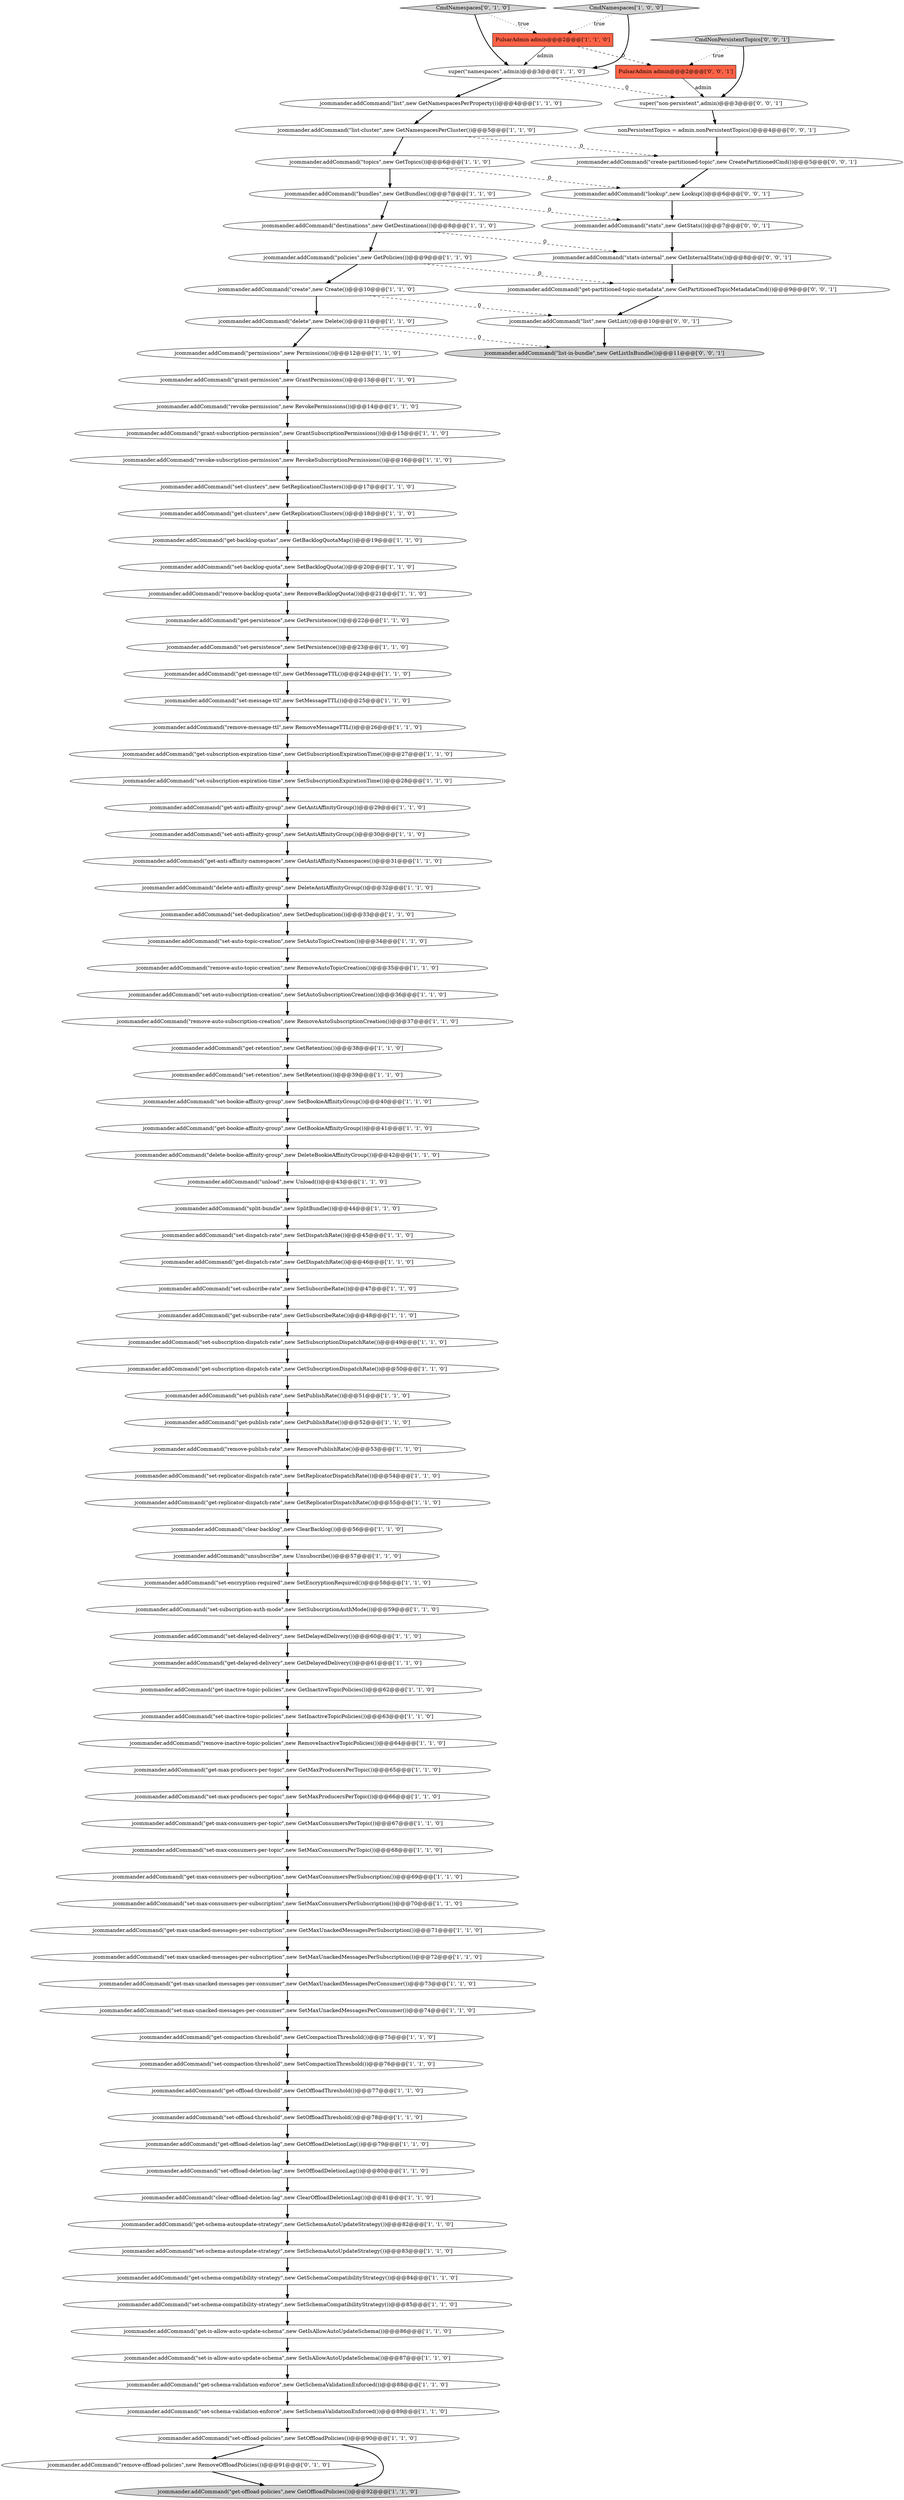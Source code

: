 digraph {
53 [style = filled, label = "jcommander.addCommand(\"get-delayed-delivery\",new GetDelayedDelivery())@@@61@@@['1', '1', '0']", fillcolor = white, shape = ellipse image = "AAA0AAABBB1BBB"];
31 [style = filled, label = "jcommander.addCommand(\"get-publish-rate\",new GetPublishRate())@@@52@@@['1', '1', '0']", fillcolor = white, shape = ellipse image = "AAA0AAABBB1BBB"];
63 [style = filled, label = "jcommander.addCommand(\"get-subscription-expiration-time\",new GetSubscriptionExpirationTime())@@@27@@@['1', '1', '0']", fillcolor = white, shape = ellipse image = "AAA0AAABBB1BBB"];
61 [style = filled, label = "jcommander.addCommand(\"set-max-unacked-messages-per-consumer\",new SetMaxUnackedMessagesPerConsumer())@@@74@@@['1', '1', '0']", fillcolor = white, shape = ellipse image = "AAA0AAABBB1BBB"];
67 [style = filled, label = "jcommander.addCommand(\"get-max-consumers-per-topic\",new GetMaxConsumersPerTopic())@@@67@@@['1', '1', '0']", fillcolor = white, shape = ellipse image = "AAA0AAABBB1BBB"];
86 [style = filled, label = "jcommander.addCommand(\"grant-subscription-permission\",new GrantSubscriptionPermissions())@@@15@@@['1', '1', '0']", fillcolor = white, shape = ellipse image = "AAA0AAABBB1BBB"];
55 [style = filled, label = "jcommander.addCommand(\"get-max-producers-per-topic\",new GetMaxProducersPerTopic())@@@65@@@['1', '1', '0']", fillcolor = white, shape = ellipse image = "AAA0AAABBB1BBB"];
20 [style = filled, label = "jcommander.addCommand(\"remove-auto-subscription-creation\",new RemoveAutoSubscriptionCreation())@@@37@@@['1', '1', '0']", fillcolor = white, shape = ellipse image = "AAA0AAABBB1BBB"];
58 [style = filled, label = "jcommander.addCommand(\"get-schema-compatibility-strategy\",new GetSchemaCompatibilityStrategy())@@@84@@@['1', '1', '0']", fillcolor = white, shape = ellipse image = "AAA0AAABBB1BBB"];
85 [style = filled, label = "jcommander.addCommand(\"set-schema-autoupdate-strategy\",new SetSchemaAutoUpdateStrategy())@@@83@@@['1', '1', '0']", fillcolor = white, shape = ellipse image = "AAA0AAABBB1BBB"];
13 [style = filled, label = "jcommander.addCommand(\"set-deduplication\",new SetDeduplication())@@@33@@@['1', '1', '0']", fillcolor = white, shape = ellipse image = "AAA0AAABBB1BBB"];
11 [style = filled, label = "jcommander.addCommand(\"revoke-subscription-permission\",new RevokeSubscriptionPermissions())@@@16@@@['1', '1', '0']", fillcolor = white, shape = ellipse image = "AAA0AAABBB1BBB"];
102 [style = filled, label = "jcommander.addCommand(\"stats-internal\",new GetInternalStats())@@@8@@@['0', '0', '1']", fillcolor = white, shape = ellipse image = "AAA0AAABBB3BBB"];
7 [style = filled, label = "PulsarAdmin admin@@@2@@@['1', '1', '0']", fillcolor = tomato, shape = box image = "AAA0AAABBB1BBB"];
83 [style = filled, label = "jcommander.addCommand(\"get-max-unacked-messages-per-consumer\",new GetMaxUnackedMessagesPerConsumer())@@@73@@@['1', '1', '0']", fillcolor = white, shape = ellipse image = "AAA0AAABBB1BBB"];
60 [style = filled, label = "jcommander.addCommand(\"set-replicator-dispatch-rate\",new SetReplicatorDispatchRate())@@@54@@@['1', '1', '0']", fillcolor = white, shape = ellipse image = "AAA0AAABBB1BBB"];
44 [style = filled, label = "jcommander.addCommand(\"get-backlog-quotas\",new GetBacklogQuotaMap())@@@19@@@['1', '1', '0']", fillcolor = white, shape = ellipse image = "AAA0AAABBB1BBB"];
92 [style = filled, label = "jcommander.addCommand(\"remove-offload-policies\",new RemoveOffloadPolicies())@@@91@@@['0', '1', '0']", fillcolor = white, shape = ellipse image = "AAA1AAABBB2BBB"];
5 [style = filled, label = "jcommander.addCommand(\"get-replicator-dispatch-rate\",new GetReplicatorDispatchRate())@@@55@@@['1', '1', '0']", fillcolor = white, shape = ellipse image = "AAA0AAABBB1BBB"];
72 [style = filled, label = "jcommander.addCommand(\"set-max-consumers-per-topic\",new SetMaxConsumersPerTopic())@@@68@@@['1', '1', '0']", fillcolor = white, shape = ellipse image = "AAA0AAABBB1BBB"];
94 [style = filled, label = "CmdNonPersistentTopics['0', '0', '1']", fillcolor = lightgray, shape = diamond image = "AAA0AAABBB3BBB"];
10 [style = filled, label = "jcommander.addCommand(\"get-inactive-topic-policies\",new GetInactiveTopicPolicies())@@@62@@@['1', '1', '0']", fillcolor = white, shape = ellipse image = "AAA0AAABBB1BBB"];
12 [style = filled, label = "jcommander.addCommand(\"get-dispatch-rate\",new GetDispatchRate())@@@46@@@['1', '1', '0']", fillcolor = white, shape = ellipse image = "AAA0AAABBB1BBB"];
16 [style = filled, label = "jcommander.addCommand(\"revoke-permission\",new RevokePermissions())@@@14@@@['1', '1', '0']", fillcolor = white, shape = ellipse image = "AAA0AAABBB1BBB"];
27 [style = filled, label = "jcommander.addCommand(\"set-max-producers-per-topic\",new SetMaxProducersPerTopic())@@@66@@@['1', '1', '0']", fillcolor = white, shape = ellipse image = "AAA0AAABBB1BBB"];
56 [style = filled, label = "jcommander.addCommand(\"set-clusters\",new SetReplicationClusters())@@@17@@@['1', '1', '0']", fillcolor = white, shape = ellipse image = "AAA0AAABBB1BBB"];
3 [style = filled, label = "jcommander.addCommand(\"delete-bookie-affinity-group\",new DeleteBookieAffinityGroup())@@@42@@@['1', '1', '0']", fillcolor = white, shape = ellipse image = "AAA0AAABBB1BBB"];
51 [style = filled, label = "jcommander.addCommand(\"get-retention\",new GetRetention())@@@38@@@['1', '1', '0']", fillcolor = white, shape = ellipse image = "AAA0AAABBB1BBB"];
90 [style = filled, label = "jcommander.addCommand(\"get-offload-threshold\",new GetOffloadThreshold())@@@77@@@['1', '1', '0']", fillcolor = white, shape = ellipse image = "AAA0AAABBB1BBB"];
77 [style = filled, label = "jcommander.addCommand(\"get-clusters\",new GetReplicationClusters())@@@18@@@['1', '1', '0']", fillcolor = white, shape = ellipse image = "AAA0AAABBB1BBB"];
78 [style = filled, label = "jcommander.addCommand(\"set-dispatch-rate\",new SetDispatchRate())@@@45@@@['1', '1', '0']", fillcolor = white, shape = ellipse image = "AAA0AAABBB1BBB"];
96 [style = filled, label = "jcommander.addCommand(\"lookup\",new Lookup())@@@6@@@['0', '0', '1']", fillcolor = white, shape = ellipse image = "AAA0AAABBB3BBB"];
91 [style = filled, label = "CmdNamespaces['0', '1', '0']", fillcolor = lightgray, shape = diamond image = "AAA0AAABBB2BBB"];
69 [style = filled, label = "jcommander.addCommand(\"permissions\",new Permissions())@@@12@@@['1', '1', '0']", fillcolor = white, shape = ellipse image = "AAA0AAABBB1BBB"];
48 [style = filled, label = "jcommander.addCommand(\"set-auto-subscription-creation\",new SetAutoSubscriptionCreation())@@@36@@@['1', '1', '0']", fillcolor = white, shape = ellipse image = "AAA0AAABBB1BBB"];
47 [style = filled, label = "jcommander.addCommand(\"set-max-unacked-messages-per-subscription\",new SetMaxUnackedMessagesPerSubscription())@@@72@@@['1', '1', '0']", fillcolor = white, shape = ellipse image = "AAA0AAABBB1BBB"];
0 [style = filled, label = "jcommander.addCommand(\"delete\",new Delete())@@@11@@@['1', '1', '0']", fillcolor = white, shape = ellipse image = "AAA0AAABBB1BBB"];
26 [style = filled, label = "jcommander.addCommand(\"set-message-ttl\",new SetMessageTTL())@@@25@@@['1', '1', '0']", fillcolor = white, shape = ellipse image = "AAA0AAABBB1BBB"];
17 [style = filled, label = "jcommander.addCommand(\"remove-message-ttl\",new RemoveMessageTTL())@@@26@@@['1', '1', '0']", fillcolor = white, shape = ellipse image = "AAA0AAABBB1BBB"];
81 [style = filled, label = "jcommander.addCommand(\"destinations\",new GetDestinations())@@@8@@@['1', '1', '0']", fillcolor = white, shape = ellipse image = "AAA0AAABBB1BBB"];
29 [style = filled, label = "jcommander.addCommand(\"get-subscription-dispatch-rate\",new GetSubscriptionDispatchRate())@@@50@@@['1', '1', '0']", fillcolor = white, shape = ellipse image = "AAA0AAABBB1BBB"];
36 [style = filled, label = "jcommander.addCommand(\"topics\",new GetTopics())@@@6@@@['1', '1', '0']", fillcolor = white, shape = ellipse image = "AAA0AAABBB1BBB"];
75 [style = filled, label = "jcommander.addCommand(\"set-backlog-quota\",new SetBacklogQuota())@@@20@@@['1', '1', '0']", fillcolor = white, shape = ellipse image = "AAA0AAABBB1BBB"];
70 [style = filled, label = "jcommander.addCommand(\"get-compaction-threshold\",new GetCompactionThreshold())@@@75@@@['1', '1', '0']", fillcolor = white, shape = ellipse image = "AAA0AAABBB1BBB"];
15 [style = filled, label = "jcommander.addCommand(\"set-subscription-expiration-time\",new SetSubscriptionExpirationTime())@@@28@@@['1', '1', '0']", fillcolor = white, shape = ellipse image = "AAA0AAABBB1BBB"];
103 [style = filled, label = "PulsarAdmin admin@@@2@@@['0', '0', '1']", fillcolor = tomato, shape = box image = "AAA0AAABBB3BBB"];
24 [style = filled, label = "jcommander.addCommand(\"set-persistence\",new SetPersistence())@@@23@@@['1', '1', '0']", fillcolor = white, shape = ellipse image = "AAA0AAABBB1BBB"];
64 [style = filled, label = "jcommander.addCommand(\"remove-auto-topic-creation\",new RemoveAutoTopicCreation())@@@35@@@['1', '1', '0']", fillcolor = white, shape = ellipse image = "AAA0AAABBB1BBB"];
71 [style = filled, label = "jcommander.addCommand(\"set-retention\",new SetRetention())@@@39@@@['1', '1', '0']", fillcolor = white, shape = ellipse image = "AAA0AAABBB1BBB"];
23 [style = filled, label = "CmdNamespaces['1', '0', '0']", fillcolor = lightgray, shape = diamond image = "AAA0AAABBB1BBB"];
42 [style = filled, label = "jcommander.addCommand(\"clear-backlog\",new ClearBacklog())@@@56@@@['1', '1', '0']", fillcolor = white, shape = ellipse image = "AAA0AAABBB1BBB"];
101 [style = filled, label = "super(\"non-persistent\",admin)@@@3@@@['0', '0', '1']", fillcolor = white, shape = ellipse image = "AAA0AAABBB3BBB"];
14 [style = filled, label = "jcommander.addCommand(\"remove-backlog-quota\",new RemoveBacklogQuota())@@@21@@@['1', '1', '0']", fillcolor = white, shape = ellipse image = "AAA0AAABBB1BBB"];
50 [style = filled, label = "jcommander.addCommand(\"list\",new GetNamespacesPerProperty())@@@4@@@['1', '1', '0']", fillcolor = white, shape = ellipse image = "AAA0AAABBB1BBB"];
30 [style = filled, label = "jcommander.addCommand(\"set-inactive-topic-policies\",new SetInactiveTopicPolicies())@@@63@@@['1', '1', '0']", fillcolor = white, shape = ellipse image = "AAA0AAABBB1BBB"];
65 [style = filled, label = "jcommander.addCommand(\"set-max-consumers-per-subscription\",new SetMaxConsumersPerSubscription())@@@70@@@['1', '1', '0']", fillcolor = white, shape = ellipse image = "AAA0AAABBB1BBB"];
99 [style = filled, label = "jcommander.addCommand(\"get-partitioned-topic-metadata\",new GetPartitionedTopicMetadataCmd())@@@9@@@['0', '0', '1']", fillcolor = white, shape = ellipse image = "AAA0AAABBB3BBB"];
62 [style = filled, label = "jcommander.addCommand(\"unload\",new Unload())@@@43@@@['1', '1', '0']", fillcolor = white, shape = ellipse image = "AAA0AAABBB1BBB"];
22 [style = filled, label = "jcommander.addCommand(\"get-persistence\",new GetPersistence())@@@22@@@['1', '1', '0']", fillcolor = white, shape = ellipse image = "AAA0AAABBB1BBB"];
88 [style = filled, label = "jcommander.addCommand(\"bundles\",new GetBundles())@@@7@@@['1', '1', '0']", fillcolor = white, shape = ellipse image = "AAA0AAABBB1BBB"];
40 [style = filled, label = "jcommander.addCommand(\"get-anti-affinity-namespaces\",new GetAntiAffinityNamespaces())@@@31@@@['1', '1', '0']", fillcolor = white, shape = ellipse image = "AAA0AAABBB1BBB"];
2 [style = filled, label = "jcommander.addCommand(\"set-bookie-affinity-group\",new SetBookieAffinityGroup())@@@40@@@['1', '1', '0']", fillcolor = white, shape = ellipse image = "AAA0AAABBB1BBB"];
33 [style = filled, label = "jcommander.addCommand(\"get-max-unacked-messages-per-subscription\",new GetMaxUnackedMessagesPerSubscription())@@@71@@@['1', '1', '0']", fillcolor = white, shape = ellipse image = "AAA0AAABBB1BBB"];
97 [style = filled, label = "jcommander.addCommand(\"stats\",new GetStats())@@@7@@@['0', '0', '1']", fillcolor = white, shape = ellipse image = "AAA0AAABBB3BBB"];
41 [style = filled, label = "jcommander.addCommand(\"get-bookie-affinity-group\",new GetBookieAffinityGroup())@@@41@@@['1', '1', '0']", fillcolor = white, shape = ellipse image = "AAA0AAABBB1BBB"];
34 [style = filled, label = "jcommander.addCommand(\"clear-offload-deletion-lag\",new ClearOffloadDeletionLag())@@@81@@@['1', '1', '0']", fillcolor = white, shape = ellipse image = "AAA0AAABBB1BBB"];
73 [style = filled, label = "jcommander.addCommand(\"list-cluster\",new GetNamespacesPerCluster())@@@5@@@['1', '1', '0']", fillcolor = white, shape = ellipse image = "AAA0AAABBB1BBB"];
25 [style = filled, label = "jcommander.addCommand(\"get-schema-validation-enforce\",new GetSchemaValidationEnforced())@@@88@@@['1', '1', '0']", fillcolor = white, shape = ellipse image = "AAA0AAABBB1BBB"];
45 [style = filled, label = "jcommander.addCommand(\"set-subscribe-rate\",new SetSubscribeRate())@@@47@@@['1', '1', '0']", fillcolor = white, shape = ellipse image = "AAA0AAABBB1BBB"];
93 [style = filled, label = "jcommander.addCommand(\"create-partitioned-topic\",new CreatePartitionedCmd())@@@5@@@['0', '0', '1']", fillcolor = white, shape = ellipse image = "AAA0AAABBB3BBB"];
19 [style = filled, label = "jcommander.addCommand(\"get-schema-autoupdate-strategy\",new GetSchemaAutoUpdateStrategy())@@@82@@@['1', '1', '0']", fillcolor = white, shape = ellipse image = "AAA0AAABBB1BBB"];
38 [style = filled, label = "jcommander.addCommand(\"set-compaction-threshold\",new SetCompactionThreshold())@@@76@@@['1', '1', '0']", fillcolor = white, shape = ellipse image = "AAA0AAABBB1BBB"];
89 [style = filled, label = "jcommander.addCommand(\"set-schema-validation-enforce\",new SetSchemaValidationEnforced())@@@89@@@['1', '1', '0']", fillcolor = white, shape = ellipse image = "AAA0AAABBB1BBB"];
54 [style = filled, label = "jcommander.addCommand(\"set-schema-compatibility-strategy\",new SetSchemaCompatibilityStrategy())@@@85@@@['1', '1', '0']", fillcolor = white, shape = ellipse image = "AAA0AAABBB1BBB"];
57 [style = filled, label = "jcommander.addCommand(\"set-offload-deletion-lag\",new SetOffloadDeletionLag())@@@80@@@['1', '1', '0']", fillcolor = white, shape = ellipse image = "AAA0AAABBB1BBB"];
1 [style = filled, label = "jcommander.addCommand(\"policies\",new GetPolicies())@@@9@@@['1', '1', '0']", fillcolor = white, shape = ellipse image = "AAA0AAABBB1BBB"];
74 [style = filled, label = "jcommander.addCommand(\"get-max-consumers-per-subscription\",new GetMaxConsumersPerSubscription())@@@69@@@['1', '1', '0']", fillcolor = white, shape = ellipse image = "AAA0AAABBB1BBB"];
39 [style = filled, label = "jcommander.addCommand(\"set-subscription-auth-mode\",new SetSubscriptionAuthMode())@@@59@@@['1', '1', '0']", fillcolor = white, shape = ellipse image = "AAA0AAABBB1BBB"];
87 [style = filled, label = "jcommander.addCommand(\"unsubscribe\",new Unsubscribe())@@@57@@@['1', '1', '0']", fillcolor = white, shape = ellipse image = "AAA0AAABBB1BBB"];
79 [style = filled, label = "jcommander.addCommand(\"set-offload-threshold\",new SetOffloadThreshold())@@@78@@@['1', '1', '0']", fillcolor = white, shape = ellipse image = "AAA0AAABBB1BBB"];
84 [style = filled, label = "jcommander.addCommand(\"set-subscription-dispatch-rate\",new SetSubscriptionDispatchRate())@@@49@@@['1', '1', '0']", fillcolor = white, shape = ellipse image = "AAA0AAABBB1BBB"];
6 [style = filled, label = "jcommander.addCommand(\"get-offload-policies\",new GetOffloadPolicies())@@@92@@@['1', '1', '0']", fillcolor = lightgray, shape = ellipse image = "AAA0AAABBB1BBB"];
98 [style = filled, label = "nonPersistentTopics = admin.nonPersistentTopics()@@@4@@@['0', '0', '1']", fillcolor = white, shape = ellipse image = "AAA0AAABBB3BBB"];
68 [style = filled, label = "jcommander.addCommand(\"get-is-allow-auto-update-schema\",new GetIsAllowAutoUpdateSchema())@@@86@@@['1', '1', '0']", fillcolor = white, shape = ellipse image = "AAA0AAABBB1BBB"];
28 [style = filled, label = "jcommander.addCommand(\"set-auto-topic-creation\",new SetAutoTopicCreation())@@@34@@@['1', '1', '0']", fillcolor = white, shape = ellipse image = "AAA0AAABBB1BBB"];
59 [style = filled, label = "super(\"namespaces\",admin)@@@3@@@['1', '1', '0']", fillcolor = white, shape = ellipse image = "AAA0AAABBB1BBB"];
82 [style = filled, label = "jcommander.addCommand(\"get-message-ttl\",new GetMessageTTL())@@@24@@@['1', '1', '0']", fillcolor = white, shape = ellipse image = "AAA0AAABBB1BBB"];
76 [style = filled, label = "jcommander.addCommand(\"split-bundle\",new SplitBundle())@@@44@@@['1', '1', '0']", fillcolor = white, shape = ellipse image = "AAA0AAABBB1BBB"];
18 [style = filled, label = "jcommander.addCommand(\"get-anti-affinity-group\",new GetAntiAffinityGroup())@@@29@@@['1', '1', '0']", fillcolor = white, shape = ellipse image = "AAA0AAABBB1BBB"];
100 [style = filled, label = "jcommander.addCommand(\"list\",new GetList())@@@10@@@['0', '0', '1']", fillcolor = white, shape = ellipse image = "AAA0AAABBB3BBB"];
66 [style = filled, label = "jcommander.addCommand(\"grant-permission\",new GrantPermissions())@@@13@@@['1', '1', '0']", fillcolor = white, shape = ellipse image = "AAA0AAABBB1BBB"];
4 [style = filled, label = "jcommander.addCommand(\"set-offload-policies\",new SetOffloadPolicies())@@@90@@@['1', '1', '0']", fillcolor = white, shape = ellipse image = "AAA0AAABBB1BBB"];
52 [style = filled, label = "jcommander.addCommand(\"remove-inactive-topic-policies\",new RemoveInactiveTopicPolicies())@@@64@@@['1', '1', '0']", fillcolor = white, shape = ellipse image = "AAA0AAABBB1BBB"];
35 [style = filled, label = "jcommander.addCommand(\"get-offload-deletion-lag\",new GetOffloadDeletionLag())@@@79@@@['1', '1', '0']", fillcolor = white, shape = ellipse image = "AAA0AAABBB1BBB"];
80 [style = filled, label = "jcommander.addCommand(\"set-delayed-delivery\",new SetDelayedDelivery())@@@60@@@['1', '1', '0']", fillcolor = white, shape = ellipse image = "AAA0AAABBB1BBB"];
37 [style = filled, label = "jcommander.addCommand(\"remove-publish-rate\",new RemovePublishRate())@@@53@@@['1', '1', '0']", fillcolor = white, shape = ellipse image = "AAA0AAABBB1BBB"];
49 [style = filled, label = "jcommander.addCommand(\"set-is-allow-auto-update-schema\",new SetIsAllowAutoUpdateSchema())@@@87@@@['1', '1', '0']", fillcolor = white, shape = ellipse image = "AAA0AAABBB1BBB"];
46 [style = filled, label = "jcommander.addCommand(\"get-subscribe-rate\",new GetSubscribeRate())@@@48@@@['1', '1', '0']", fillcolor = white, shape = ellipse image = "AAA0AAABBB1BBB"];
9 [style = filled, label = "jcommander.addCommand(\"set-publish-rate\",new SetPublishRate())@@@51@@@['1', '1', '0']", fillcolor = white, shape = ellipse image = "AAA0AAABBB1BBB"];
43 [style = filled, label = "jcommander.addCommand(\"delete-anti-affinity-group\",new DeleteAntiAffinityGroup())@@@32@@@['1', '1', '0']", fillcolor = white, shape = ellipse image = "AAA0AAABBB1BBB"];
21 [style = filled, label = "jcommander.addCommand(\"create\",new Create())@@@10@@@['1', '1', '0']", fillcolor = white, shape = ellipse image = "AAA0AAABBB1BBB"];
95 [style = filled, label = "jcommander.addCommand(\"list-in-bundle\",new GetListInBundle())@@@11@@@['0', '0', '1']", fillcolor = lightgray, shape = ellipse image = "AAA0AAABBB3BBB"];
32 [style = filled, label = "jcommander.addCommand(\"set-anti-affinity-group\",new SetAntiAffinityGroup())@@@30@@@['1', '1', '0']", fillcolor = white, shape = ellipse image = "AAA0AAABBB1BBB"];
8 [style = filled, label = "jcommander.addCommand(\"set-encryption-required\",new SetEncryptionRequired())@@@58@@@['1', '1', '0']", fillcolor = white, shape = ellipse image = "AAA0AAABBB1BBB"];
0->69 [style = bold, label=""];
11->56 [style = bold, label=""];
4->6 [style = bold, label=""];
26->17 [style = bold, label=""];
73->36 [style = bold, label=""];
7->103 [style = dashed, label="0"];
65->33 [style = bold, label=""];
94->103 [style = dotted, label="true"];
10->30 [style = bold, label=""];
61->70 [style = bold, label=""];
22->24 [style = bold, label=""];
9->31 [style = bold, label=""];
8->39 [style = bold, label=""];
2->41 [style = bold, label=""];
33->47 [style = bold, label=""];
97->102 [style = bold, label=""];
23->7 [style = dotted, label="true"];
98->93 [style = bold, label=""];
39->80 [style = bold, label=""];
52->55 [style = bold, label=""];
30->52 [style = bold, label=""];
86->11 [style = bold, label=""];
81->1 [style = bold, label=""];
45->46 [style = bold, label=""];
28->64 [style = bold, label=""];
36->88 [style = bold, label=""];
42->87 [style = bold, label=""];
87->8 [style = bold, label=""];
92->6 [style = bold, label=""];
62->76 [style = bold, label=""];
66->16 [style = bold, label=""];
80->53 [style = bold, label=""];
17->63 [style = bold, label=""];
73->93 [style = dashed, label="0"];
63->15 [style = bold, label=""];
38->90 [style = bold, label=""];
4->92 [style = bold, label=""];
68->49 [style = bold, label=""];
31->37 [style = bold, label=""];
84->29 [style = bold, label=""];
79->35 [style = bold, label=""];
13->28 [style = bold, label=""];
5->42 [style = bold, label=""];
21->100 [style = dashed, label="0"];
18->32 [style = bold, label=""];
20->51 [style = bold, label=""];
102->99 [style = bold, label=""];
0->95 [style = dashed, label="0"];
55->27 [style = bold, label=""];
41->3 [style = bold, label=""];
19->85 [style = bold, label=""];
60->5 [style = bold, label=""];
16->86 [style = bold, label=""];
100->95 [style = bold, label=""];
77->44 [style = bold, label=""];
24->82 [style = bold, label=""];
47->83 [style = bold, label=""];
46->84 [style = bold, label=""];
91->7 [style = dotted, label="true"];
14->22 [style = bold, label=""];
23->59 [style = bold, label=""];
32->40 [style = bold, label=""];
99->100 [style = bold, label=""];
15->18 [style = bold, label=""];
71->2 [style = bold, label=""];
40->43 [style = bold, label=""];
72->74 [style = bold, label=""];
69->66 [style = bold, label=""];
43->13 [style = bold, label=""];
67->72 [style = bold, label=""];
75->14 [style = bold, label=""];
59->101 [style = dashed, label="0"];
44->75 [style = bold, label=""];
70->38 [style = bold, label=""];
36->96 [style = dashed, label="0"];
82->26 [style = bold, label=""];
78->12 [style = bold, label=""];
35->57 [style = bold, label=""];
58->54 [style = bold, label=""];
56->77 [style = bold, label=""];
12->45 [style = bold, label=""];
89->4 [style = bold, label=""];
88->97 [style = dashed, label="0"];
21->0 [style = bold, label=""];
96->97 [style = bold, label=""];
53->10 [style = bold, label=""];
29->9 [style = bold, label=""];
25->89 [style = bold, label=""];
7->59 [style = solid, label="admin"];
1->99 [style = dashed, label="0"];
49->25 [style = bold, label=""];
88->81 [style = bold, label=""];
94->101 [style = bold, label=""];
37->60 [style = bold, label=""];
57->34 [style = bold, label=""];
91->59 [style = bold, label=""];
1->21 [style = bold, label=""];
76->78 [style = bold, label=""];
59->50 [style = bold, label=""];
85->58 [style = bold, label=""];
3->62 [style = bold, label=""];
101->98 [style = bold, label=""];
74->65 [style = bold, label=""];
90->79 [style = bold, label=""];
48->20 [style = bold, label=""];
83->61 [style = bold, label=""];
27->67 [style = bold, label=""];
81->102 [style = dashed, label="0"];
93->96 [style = bold, label=""];
50->73 [style = bold, label=""];
64->48 [style = bold, label=""];
103->101 [style = solid, label="admin"];
34->19 [style = bold, label=""];
51->71 [style = bold, label=""];
54->68 [style = bold, label=""];
}
